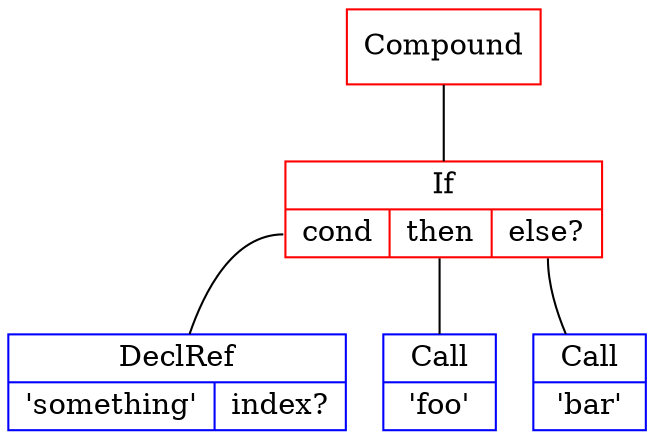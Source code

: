 graph {
node [shape=record];
Compound1 [color="red", label="{Compound}", ];
If2 [color="red", label="{If|{<cond>cond|<then>then|<else>else?}}", ];
DeclRef3 [color="blue", label="{DeclRef|{<decl>'something'|<index>index?}}", ];
If2:cond -- DeclRef3 [];
Call4 [color="blue", label="{Call|{<name>'foo'}}", ];
If2:then -- Call4 [];
Call5 [color="blue", label="{Call|{<name>'bar'}}", ];
If2:else -- Call5 [];
Compound1 -- If2 [];
}
